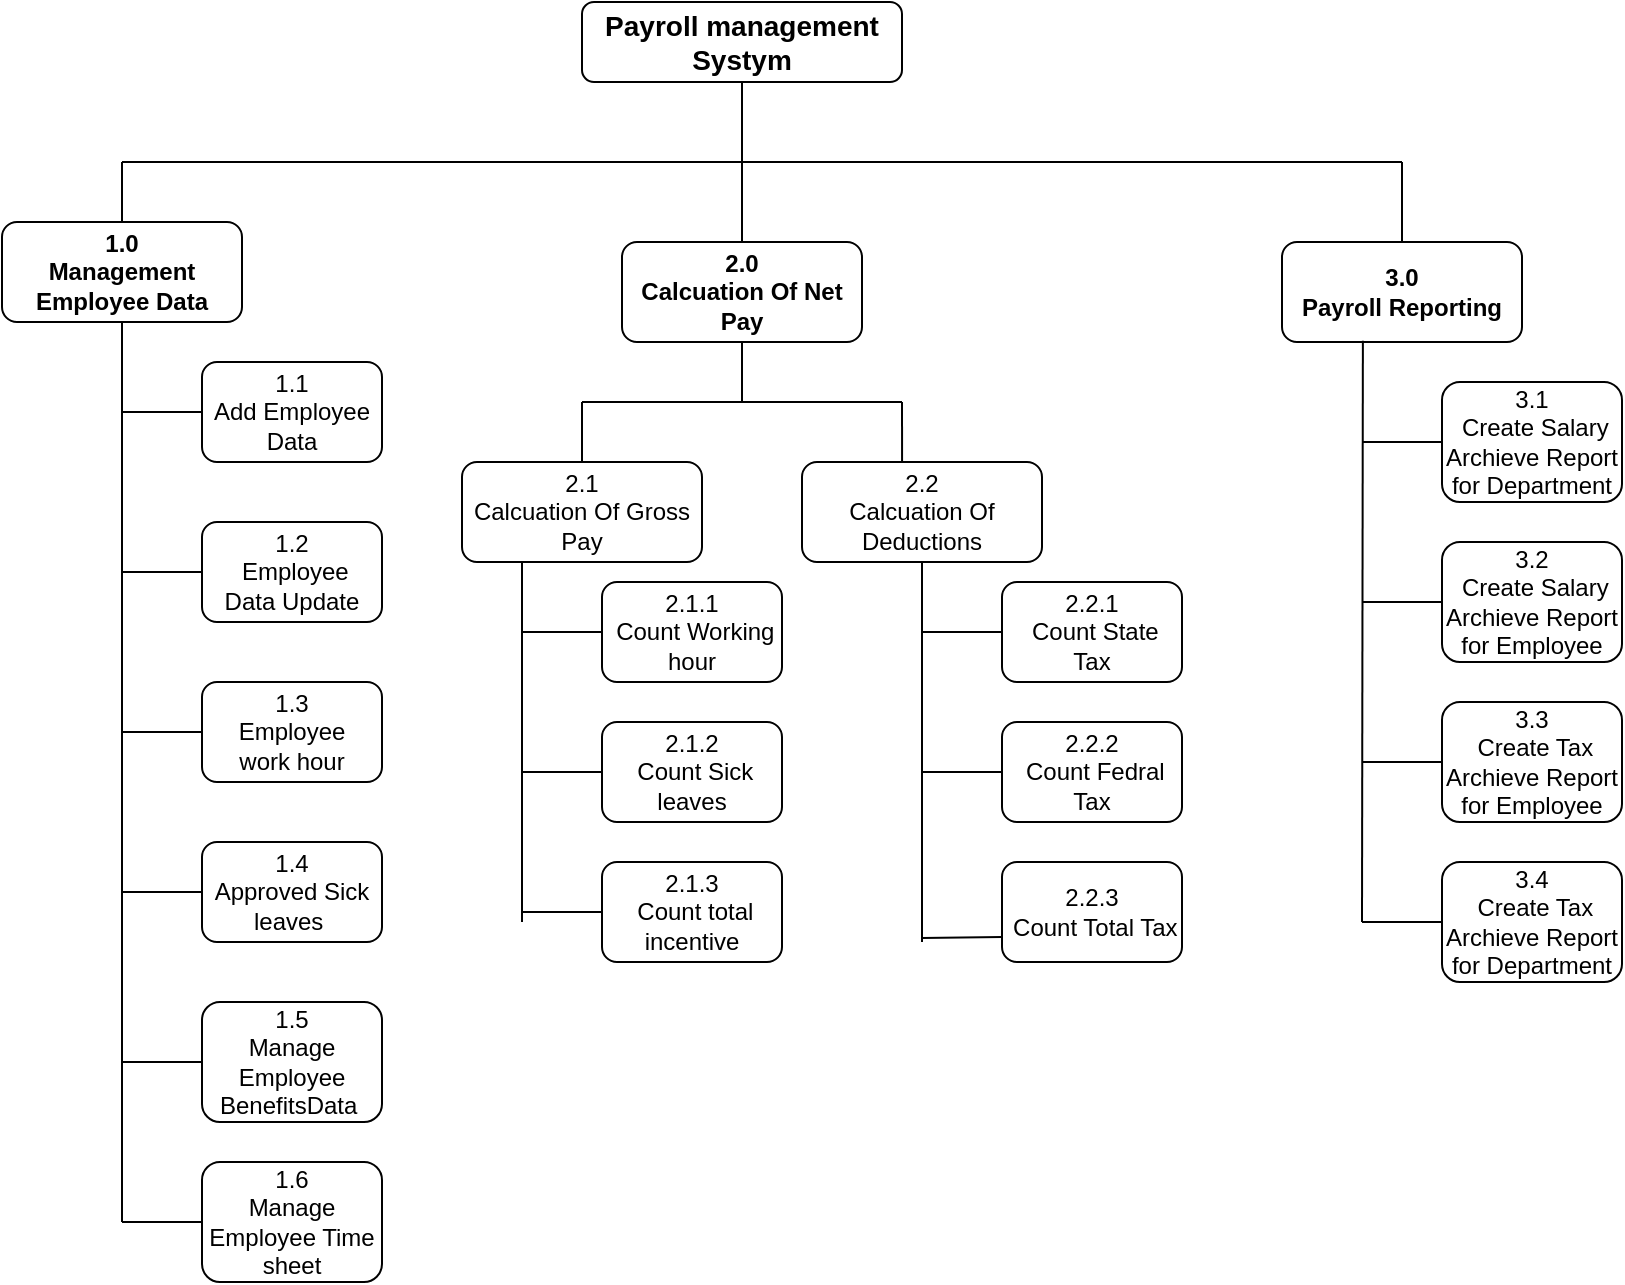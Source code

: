 <mxfile version="21.1.2" type="device">
  <diagram name="Page-1" id="i9jTM71WfbxWR5w5Q5TD">
    <mxGraphModel dx="1111" dy="707" grid="1" gridSize="10" guides="1" tooltips="1" connect="1" arrows="1" fold="1" page="1" pageScale="1" pageWidth="850" pageHeight="1100" math="0" shadow="0">
      <root>
        <mxCell id="0" />
        <mxCell id="1" parent="0" />
        <mxCell id="i2wbqCgmHk2RyDlgVT_B-1" value="&lt;b&gt;&lt;font style=&quot;font-size: 14px;&quot;&gt;Payroll management Systym&lt;/font&gt;&lt;/b&gt;" style="rounded=1;whiteSpace=wrap;html=1;" parent="1" vertex="1">
          <mxGeometry x="310" y="40" width="160" height="40" as="geometry" />
        </mxCell>
        <mxCell id="i2wbqCgmHk2RyDlgVT_B-2" value="" style="endArrow=none;html=1;rounded=0;entryX=0.5;entryY=1;entryDx=0;entryDy=0;" parent="1" target="i2wbqCgmHk2RyDlgVT_B-1" edge="1">
          <mxGeometry width="50" height="50" relative="1" as="geometry">
            <mxPoint x="390" y="120" as="sourcePoint" />
            <mxPoint x="430" y="230" as="targetPoint" />
          </mxGeometry>
        </mxCell>
        <mxCell id="i2wbqCgmHk2RyDlgVT_B-3" value="" style="endArrow=none;html=1;rounded=0;" parent="1" edge="1">
          <mxGeometry width="50" height="50" relative="1" as="geometry">
            <mxPoint x="80" y="120" as="sourcePoint" />
            <mxPoint x="720" y="120" as="targetPoint" />
          </mxGeometry>
        </mxCell>
        <mxCell id="i2wbqCgmHk2RyDlgVT_B-4" value="&lt;b&gt;1.0&lt;br&gt;Management Employee Data&lt;/b&gt;" style="rounded=1;whiteSpace=wrap;html=1;" parent="1" vertex="1">
          <mxGeometry x="20" y="150" width="120" height="50" as="geometry" />
        </mxCell>
        <mxCell id="i2wbqCgmHk2RyDlgVT_B-5" value="" style="endArrow=none;html=1;rounded=0;exitX=0.5;exitY=0;exitDx=0;exitDy=0;" parent="1" source="i2wbqCgmHk2RyDlgVT_B-4" edge="1">
          <mxGeometry width="50" height="50" relative="1" as="geometry">
            <mxPoint x="380" y="280" as="sourcePoint" />
            <mxPoint x="80" y="120" as="targetPoint" />
          </mxGeometry>
        </mxCell>
        <mxCell id="i2wbqCgmHk2RyDlgVT_B-6" value="" style="endArrow=none;html=1;rounded=0;entryX=0.5;entryY=1;entryDx=0;entryDy=0;" parent="1" target="i2wbqCgmHk2RyDlgVT_B-4" edge="1">
          <mxGeometry width="50" height="50" relative="1" as="geometry">
            <mxPoint x="80" y="650" as="sourcePoint" />
            <mxPoint x="430" y="230" as="targetPoint" />
          </mxGeometry>
        </mxCell>
        <mxCell id="i2wbqCgmHk2RyDlgVT_B-7" value="1.1&lt;br&gt;Add Employee&lt;br&gt;Data" style="rounded=1;whiteSpace=wrap;html=1;" parent="1" vertex="1">
          <mxGeometry x="120" y="220" width="90" height="50" as="geometry" />
        </mxCell>
        <mxCell id="i2wbqCgmHk2RyDlgVT_B-8" value="" style="endArrow=none;html=1;rounded=0;entryX=0;entryY=0.5;entryDx=0;entryDy=0;" parent="1" target="i2wbqCgmHk2RyDlgVT_B-7" edge="1">
          <mxGeometry width="50" height="50" relative="1" as="geometry">
            <mxPoint x="80" y="245" as="sourcePoint" />
            <mxPoint x="450" y="250" as="targetPoint" />
          </mxGeometry>
        </mxCell>
        <mxCell id="i2wbqCgmHk2RyDlgVT_B-9" value="1.2&lt;br&gt;&amp;nbsp;Employee&lt;br&gt;Data Update" style="rounded=1;whiteSpace=wrap;html=1;" parent="1" vertex="1">
          <mxGeometry x="120" y="300" width="90" height="50" as="geometry" />
        </mxCell>
        <mxCell id="i2wbqCgmHk2RyDlgVT_B-10" value="" style="endArrow=none;html=1;rounded=0;entryX=0;entryY=0.5;entryDx=0;entryDy=0;" parent="1" target="i2wbqCgmHk2RyDlgVT_B-9" edge="1">
          <mxGeometry width="50" height="50" relative="1" as="geometry">
            <mxPoint x="80" y="325" as="sourcePoint" />
            <mxPoint x="450" y="250" as="targetPoint" />
          </mxGeometry>
        </mxCell>
        <mxCell id="i2wbqCgmHk2RyDlgVT_B-12" value="1.3&lt;br&gt;Employee&lt;br&gt;work hour" style="rounded=1;whiteSpace=wrap;html=1;" parent="1" vertex="1">
          <mxGeometry x="120" y="380" width="90" height="50" as="geometry" />
        </mxCell>
        <mxCell id="i2wbqCgmHk2RyDlgVT_B-13" value="" style="endArrow=none;html=1;rounded=0;entryX=0;entryY=0.5;entryDx=0;entryDy=0;" parent="1" target="i2wbqCgmHk2RyDlgVT_B-12" edge="1">
          <mxGeometry width="50" height="50" relative="1" as="geometry">
            <mxPoint x="80" y="405" as="sourcePoint" />
            <mxPoint x="450" y="250" as="targetPoint" />
          </mxGeometry>
        </mxCell>
        <mxCell id="i2wbqCgmHk2RyDlgVT_B-14" value="1.4&lt;br&gt;Approved Sick leaves&amp;nbsp;" style="rounded=1;whiteSpace=wrap;html=1;" parent="1" vertex="1">
          <mxGeometry x="120" y="460" width="90" height="50" as="geometry" />
        </mxCell>
        <mxCell id="i2wbqCgmHk2RyDlgVT_B-15" value="" style="endArrow=none;html=1;rounded=0;entryX=0;entryY=0.5;entryDx=0;entryDy=0;" parent="1" target="i2wbqCgmHk2RyDlgVT_B-14" edge="1">
          <mxGeometry width="50" height="50" relative="1" as="geometry">
            <mxPoint x="80" y="485" as="sourcePoint" />
            <mxPoint x="130" y="415" as="targetPoint" />
          </mxGeometry>
        </mxCell>
        <mxCell id="i2wbqCgmHk2RyDlgVT_B-16" value="1.5&lt;br&gt;Manage Employee BenefitsData&amp;nbsp;" style="rounded=1;whiteSpace=wrap;html=1;" parent="1" vertex="1">
          <mxGeometry x="120" y="540" width="90" height="60" as="geometry" />
        </mxCell>
        <mxCell id="i2wbqCgmHk2RyDlgVT_B-17" value="" style="endArrow=none;html=1;rounded=0;entryX=0;entryY=0.5;entryDx=0;entryDy=0;" parent="1" target="i2wbqCgmHk2RyDlgVT_B-16" edge="1">
          <mxGeometry width="50" height="50" relative="1" as="geometry">
            <mxPoint x="80" y="570" as="sourcePoint" />
            <mxPoint x="130" y="495" as="targetPoint" />
          </mxGeometry>
        </mxCell>
        <mxCell id="i2wbqCgmHk2RyDlgVT_B-18" value="1.6&lt;br&gt;Manage Employee Time sheet" style="rounded=1;whiteSpace=wrap;html=1;" parent="1" vertex="1">
          <mxGeometry x="120" y="620" width="90" height="60" as="geometry" />
        </mxCell>
        <mxCell id="i2wbqCgmHk2RyDlgVT_B-19" value="" style="endArrow=none;html=1;rounded=0;entryX=0;entryY=0.5;entryDx=0;entryDy=0;" parent="1" target="i2wbqCgmHk2RyDlgVT_B-18" edge="1">
          <mxGeometry width="50" height="50" relative="1" as="geometry">
            <mxPoint x="80" y="650" as="sourcePoint" />
            <mxPoint x="130" y="580" as="targetPoint" />
          </mxGeometry>
        </mxCell>
        <mxCell id="i2wbqCgmHk2RyDlgVT_B-20" value="&lt;b&gt;2.0&lt;br&gt;Calcuation Of Net Pay&lt;/b&gt;" style="rounded=1;whiteSpace=wrap;html=1;" parent="1" vertex="1">
          <mxGeometry x="330" y="160" width="120" height="50" as="geometry" />
        </mxCell>
        <mxCell id="i2wbqCgmHk2RyDlgVT_B-21" value="" style="endArrow=none;html=1;rounded=0;" parent="1" edge="1">
          <mxGeometry width="50" height="50" relative="1" as="geometry">
            <mxPoint x="390" y="160" as="sourcePoint" />
            <mxPoint x="390" y="120" as="targetPoint" />
          </mxGeometry>
        </mxCell>
        <mxCell id="i2wbqCgmHk2RyDlgVT_B-22" value="" style="endArrow=none;html=1;rounded=0;entryX=0.5;entryY=1;entryDx=0;entryDy=0;" parent="1" target="i2wbqCgmHk2RyDlgVT_B-20" edge="1">
          <mxGeometry width="50" height="50" relative="1" as="geometry">
            <mxPoint x="390" y="240" as="sourcePoint" />
            <mxPoint x="430" y="300" as="targetPoint" />
          </mxGeometry>
        </mxCell>
        <mxCell id="i2wbqCgmHk2RyDlgVT_B-23" value="" style="endArrow=none;html=1;rounded=0;" parent="1" edge="1">
          <mxGeometry width="50" height="50" relative="1" as="geometry">
            <mxPoint x="310" y="240" as="sourcePoint" />
            <mxPoint x="470" y="240" as="targetPoint" />
          </mxGeometry>
        </mxCell>
        <mxCell id="i2wbqCgmHk2RyDlgVT_B-24" value="2.1&lt;br&gt;Calcuation Of Gross&lt;br&gt;Pay" style="rounded=1;whiteSpace=wrap;html=1;" parent="1" vertex="1">
          <mxGeometry x="250" y="270" width="120" height="50" as="geometry" />
        </mxCell>
        <mxCell id="i2wbqCgmHk2RyDlgVT_B-25" value="2.2&lt;br&gt;Calcuation Of Deductions" style="rounded=1;whiteSpace=wrap;html=1;" parent="1" vertex="1">
          <mxGeometry x="420" y="270" width="120" height="50" as="geometry" />
        </mxCell>
        <mxCell id="i2wbqCgmHk2RyDlgVT_B-26" value="" style="endArrow=none;html=1;rounded=0;exitX=0.417;exitY=0.002;exitDx=0;exitDy=0;exitPerimeter=0;" parent="1" source="i2wbqCgmHk2RyDlgVT_B-25" edge="1">
          <mxGeometry width="50" height="50" relative="1" as="geometry">
            <mxPoint x="380" y="350" as="sourcePoint" />
            <mxPoint x="470" y="240" as="targetPoint" />
          </mxGeometry>
        </mxCell>
        <mxCell id="i2wbqCgmHk2RyDlgVT_B-27" value="" style="endArrow=none;html=1;rounded=0;exitX=0.5;exitY=0;exitDx=0;exitDy=0;" parent="1" source="i2wbqCgmHk2RyDlgVT_B-24" edge="1">
          <mxGeometry width="50" height="50" relative="1" as="geometry">
            <mxPoint x="380" y="350" as="sourcePoint" />
            <mxPoint x="310" y="240" as="targetPoint" />
          </mxGeometry>
        </mxCell>
        <mxCell id="i2wbqCgmHk2RyDlgVT_B-28" value="" style="endArrow=none;html=1;rounded=0;entryX=0.25;entryY=1;entryDx=0;entryDy=0;" parent="1" target="i2wbqCgmHk2RyDlgVT_B-24" edge="1">
          <mxGeometry width="50" height="50" relative="1" as="geometry">
            <mxPoint x="280" y="500" as="sourcePoint" />
            <mxPoint x="430" y="300" as="targetPoint" />
          </mxGeometry>
        </mxCell>
        <mxCell id="i2wbqCgmHk2RyDlgVT_B-29" value="2.1.1&lt;br&gt;&amp;nbsp;Count Working hour" style="rounded=1;whiteSpace=wrap;html=1;" parent="1" vertex="1">
          <mxGeometry x="320" y="330" width="90" height="50" as="geometry" />
        </mxCell>
        <mxCell id="i2wbqCgmHk2RyDlgVT_B-30" value="" style="endArrow=none;html=1;rounded=0;entryX=0;entryY=0.5;entryDx=0;entryDy=0;" parent="1" target="i2wbqCgmHk2RyDlgVT_B-29" edge="1">
          <mxGeometry width="50" height="50" relative="1" as="geometry">
            <mxPoint x="280" y="355" as="sourcePoint" />
            <mxPoint x="130" y="415" as="targetPoint" />
          </mxGeometry>
        </mxCell>
        <mxCell id="i2wbqCgmHk2RyDlgVT_B-31" value="2.1.2&lt;br&gt;&amp;nbsp;Count Sick leaves" style="rounded=1;whiteSpace=wrap;html=1;" parent="1" vertex="1">
          <mxGeometry x="320" y="400" width="90" height="50" as="geometry" />
        </mxCell>
        <mxCell id="i2wbqCgmHk2RyDlgVT_B-32" value="" style="endArrow=none;html=1;rounded=0;entryX=0;entryY=0.5;entryDx=0;entryDy=0;" parent="1" target="i2wbqCgmHk2RyDlgVT_B-31" edge="1">
          <mxGeometry width="50" height="50" relative="1" as="geometry">
            <mxPoint x="280" y="425" as="sourcePoint" />
            <mxPoint x="330" y="365" as="targetPoint" />
          </mxGeometry>
        </mxCell>
        <mxCell id="i2wbqCgmHk2RyDlgVT_B-33" value="2.1.3&lt;br&gt;&amp;nbsp;Count total incentive" style="rounded=1;whiteSpace=wrap;html=1;" parent="1" vertex="1">
          <mxGeometry x="320" y="470" width="90" height="50" as="geometry" />
        </mxCell>
        <mxCell id="i2wbqCgmHk2RyDlgVT_B-34" value="" style="endArrow=none;html=1;rounded=0;entryX=0;entryY=0.5;entryDx=0;entryDy=0;" parent="1" target="i2wbqCgmHk2RyDlgVT_B-33" edge="1">
          <mxGeometry width="50" height="50" relative="1" as="geometry">
            <mxPoint x="280" y="495" as="sourcePoint" />
            <mxPoint x="330" y="435" as="targetPoint" />
          </mxGeometry>
        </mxCell>
        <mxCell id="i2wbqCgmHk2RyDlgVT_B-35" value="" style="endArrow=none;html=1;rounded=0;entryX=0.5;entryY=1;entryDx=0;entryDy=0;" parent="1" target="i2wbqCgmHk2RyDlgVT_B-25" edge="1">
          <mxGeometry width="50" height="50" relative="1" as="geometry">
            <mxPoint x="480" y="510" as="sourcePoint" />
            <mxPoint x="450" y="400" as="targetPoint" />
          </mxGeometry>
        </mxCell>
        <mxCell id="i2wbqCgmHk2RyDlgVT_B-36" value="2.2.1&lt;br&gt;&amp;nbsp;Count State Tax" style="rounded=1;whiteSpace=wrap;html=1;" parent="1" vertex="1">
          <mxGeometry x="520" y="330" width="90" height="50" as="geometry" />
        </mxCell>
        <mxCell id="i2wbqCgmHk2RyDlgVT_B-37" value="2.2.2&lt;br&gt;&amp;nbsp;Count Fedral Tax" style="rounded=1;whiteSpace=wrap;html=1;" parent="1" vertex="1">
          <mxGeometry x="520" y="400" width="90" height="50" as="geometry" />
        </mxCell>
        <mxCell id="i2wbqCgmHk2RyDlgVT_B-38" value="2.2.3&lt;br&gt;&amp;nbsp;Count Total Tax" style="rounded=1;whiteSpace=wrap;html=1;" parent="1" vertex="1">
          <mxGeometry x="520" y="470" width="90" height="50" as="geometry" />
        </mxCell>
        <mxCell id="i2wbqCgmHk2RyDlgVT_B-39" value="" style="endArrow=none;html=1;rounded=0;entryX=0;entryY=0.5;entryDx=0;entryDy=0;" parent="1" target="i2wbqCgmHk2RyDlgVT_B-36" edge="1">
          <mxGeometry width="50" height="50" relative="1" as="geometry">
            <mxPoint x="480" y="355" as="sourcePoint" />
            <mxPoint x="450" y="410" as="targetPoint" />
          </mxGeometry>
        </mxCell>
        <mxCell id="i2wbqCgmHk2RyDlgVT_B-40" value="" style="endArrow=none;html=1;rounded=0;entryX=0;entryY=0.75;entryDx=0;entryDy=0;" parent="1" target="i2wbqCgmHk2RyDlgVT_B-38" edge="1">
          <mxGeometry width="50" height="50" relative="1" as="geometry">
            <mxPoint x="480" y="508" as="sourcePoint" />
            <mxPoint x="530" y="365" as="targetPoint" />
          </mxGeometry>
        </mxCell>
        <mxCell id="i2wbqCgmHk2RyDlgVT_B-41" value="" style="endArrow=none;html=1;rounded=0;entryX=0;entryY=0.5;entryDx=0;entryDy=0;" parent="1" target="i2wbqCgmHk2RyDlgVT_B-37" edge="1">
          <mxGeometry width="50" height="50" relative="1" as="geometry">
            <mxPoint x="480" y="425" as="sourcePoint" />
            <mxPoint x="530" y="518" as="targetPoint" />
          </mxGeometry>
        </mxCell>
        <mxCell id="i2wbqCgmHk2RyDlgVT_B-42" value="&lt;b&gt;3.0&lt;br&gt;Payroll Reporting&lt;/b&gt;" style="rounded=1;whiteSpace=wrap;html=1;" parent="1" vertex="1">
          <mxGeometry x="660" y="160" width="120" height="50" as="geometry" />
        </mxCell>
        <mxCell id="i2wbqCgmHk2RyDlgVT_B-43" value="" style="endArrow=none;html=1;rounded=0;exitX=0.5;exitY=0;exitDx=0;exitDy=0;" parent="1" source="i2wbqCgmHk2RyDlgVT_B-42" edge="1">
          <mxGeometry width="50" height="50" relative="1" as="geometry">
            <mxPoint x="540" y="350" as="sourcePoint" />
            <mxPoint x="720" y="120" as="targetPoint" />
          </mxGeometry>
        </mxCell>
        <mxCell id="i2wbqCgmHk2RyDlgVT_B-44" value="" style="endArrow=none;html=1;rounded=0;entryX=0.337;entryY=0.987;entryDx=0;entryDy=0;entryPerimeter=0;" parent="1" target="i2wbqCgmHk2RyDlgVT_B-42" edge="1">
          <mxGeometry width="50" height="50" relative="1" as="geometry">
            <mxPoint x="700" y="500" as="sourcePoint" />
            <mxPoint x="590" y="300" as="targetPoint" />
          </mxGeometry>
        </mxCell>
        <mxCell id="i2wbqCgmHk2RyDlgVT_B-45" value="3.1&lt;br&gt;&amp;nbsp;Create Salary Archieve Report for Department" style="rounded=1;whiteSpace=wrap;html=1;" parent="1" vertex="1">
          <mxGeometry x="740" y="230" width="90" height="60" as="geometry" />
        </mxCell>
        <mxCell id="i2wbqCgmHk2RyDlgVT_B-46" value="" style="endArrow=none;html=1;rounded=0;entryX=0;entryY=0.5;entryDx=0;entryDy=0;" parent="1" target="i2wbqCgmHk2RyDlgVT_B-45" edge="1">
          <mxGeometry width="50" height="50" relative="1" as="geometry">
            <mxPoint x="700" y="260" as="sourcePoint" />
            <mxPoint x="590" y="290" as="targetPoint" />
          </mxGeometry>
        </mxCell>
        <mxCell id="i2wbqCgmHk2RyDlgVT_B-47" value="3.2&lt;br&gt;&amp;nbsp;Create Salary Archieve Report for Employee" style="rounded=1;whiteSpace=wrap;html=1;" parent="1" vertex="1">
          <mxGeometry x="740" y="310" width="90" height="60" as="geometry" />
        </mxCell>
        <mxCell id="i2wbqCgmHk2RyDlgVT_B-48" value="3.3&lt;br&gt;&amp;nbsp;Create Tax Archieve Report for Employee" style="rounded=1;whiteSpace=wrap;html=1;" parent="1" vertex="1">
          <mxGeometry x="740" y="390" width="90" height="60" as="geometry" />
        </mxCell>
        <mxCell id="i2wbqCgmHk2RyDlgVT_B-49" value="" style="endArrow=none;html=1;rounded=0;entryX=0;entryY=0.5;entryDx=0;entryDy=0;" parent="1" target="i2wbqCgmHk2RyDlgVT_B-47" edge="1">
          <mxGeometry width="50" height="50" relative="1" as="geometry">
            <mxPoint x="700" y="340" as="sourcePoint" />
            <mxPoint x="750" y="270" as="targetPoint" />
          </mxGeometry>
        </mxCell>
        <mxCell id="i2wbqCgmHk2RyDlgVT_B-50" value="" style="endArrow=none;html=1;rounded=0;entryX=0;entryY=0.5;entryDx=0;entryDy=0;" parent="1" target="i2wbqCgmHk2RyDlgVT_B-48" edge="1">
          <mxGeometry width="50" height="50" relative="1" as="geometry">
            <mxPoint x="700" y="420" as="sourcePoint" />
            <mxPoint x="750" y="350" as="targetPoint" />
          </mxGeometry>
        </mxCell>
        <mxCell id="i2wbqCgmHk2RyDlgVT_B-51" value="3.4&lt;br&gt;&amp;nbsp;Create Tax Archieve Report for Department" style="rounded=1;whiteSpace=wrap;html=1;" parent="1" vertex="1">
          <mxGeometry x="740" y="470" width="90" height="60" as="geometry" />
        </mxCell>
        <mxCell id="i2wbqCgmHk2RyDlgVT_B-52" value="" style="endArrow=none;html=1;rounded=0;entryX=0;entryY=0.5;entryDx=0;entryDy=0;" parent="1" target="i2wbqCgmHk2RyDlgVT_B-51" edge="1">
          <mxGeometry width="50" height="50" relative="1" as="geometry">
            <mxPoint x="700" y="500" as="sourcePoint" />
            <mxPoint x="750" y="430" as="targetPoint" />
          </mxGeometry>
        </mxCell>
      </root>
    </mxGraphModel>
  </diagram>
</mxfile>

